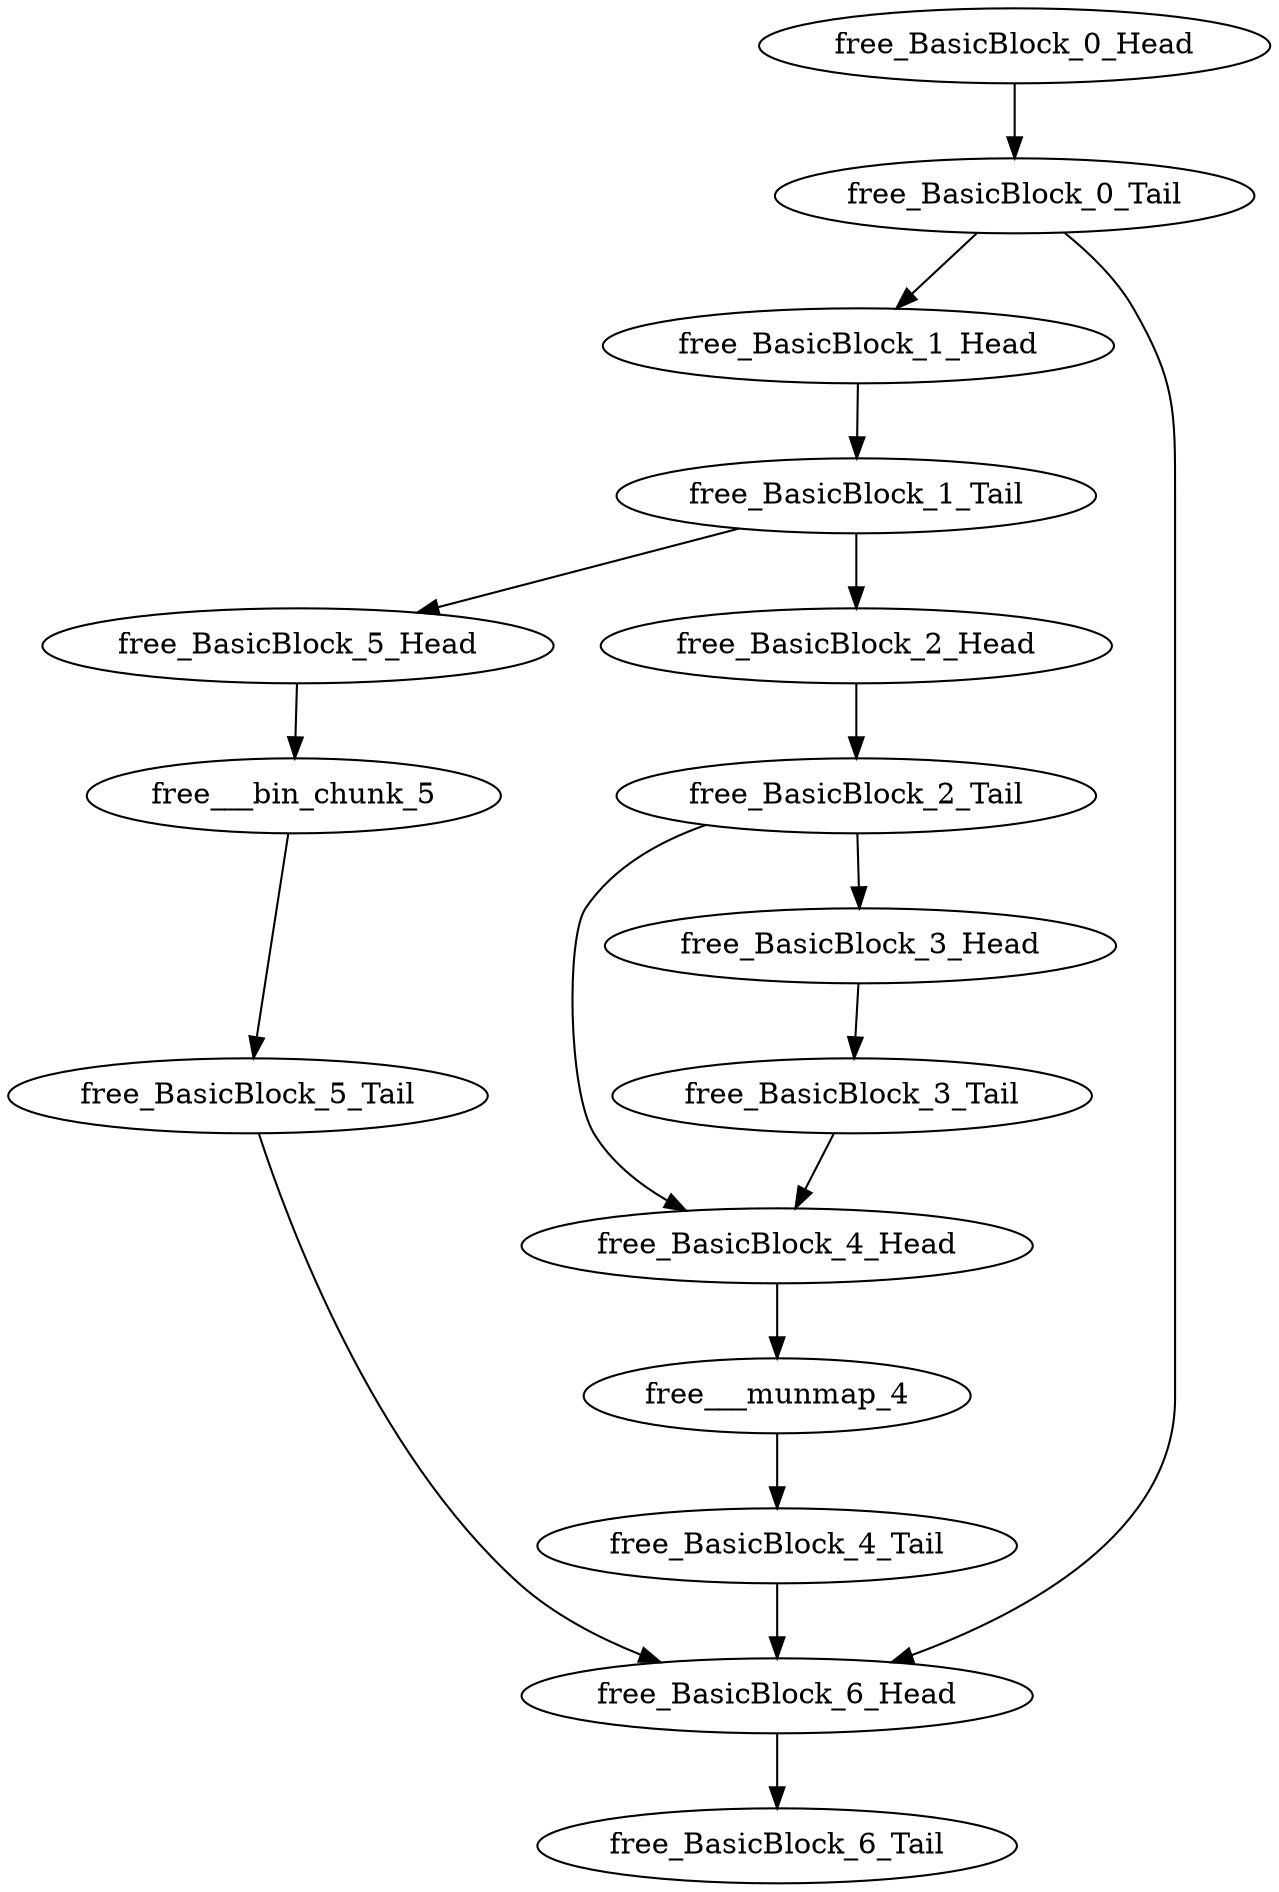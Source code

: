 digraph G {
    "free_BasicBlock_5_Head" -> "free___bin_chunk_5"
    "free_BasicBlock_0_Tail" -> "free_BasicBlock_1_Head"
    "free_BasicBlock_0_Tail" -> "free_BasicBlock_6_Head"
    "free_BasicBlock_1_Head" -> "free_BasicBlock_1_Tail"
    "free_BasicBlock_5_Tail" -> "free_BasicBlock_6_Head"
    "free_BasicBlock_4_Tail" -> "free_BasicBlock_6_Head"
    "free_BasicBlock_3_Tail" -> "free_BasicBlock_4_Head"
    "free_BasicBlock_4_Head" -> "free___munmap_4"
    "free_BasicBlock_0_Head" -> "free_BasicBlock_0_Tail"
    "free___munmap_4" -> "free_BasicBlock_4_Tail"
    "free_BasicBlock_3_Head" -> "free_BasicBlock_3_Tail"
    "free___bin_chunk_5" -> "free_BasicBlock_5_Tail"
    "free_BasicBlock_1_Tail" -> "free_BasicBlock_5_Head"
    "free_BasicBlock_1_Tail" -> "free_BasicBlock_2_Head"
    "free_BasicBlock_6_Head" -> "free_BasicBlock_6_Tail"
    "free_BasicBlock_2_Tail" -> "free_BasicBlock_4_Head"
    "free_BasicBlock_2_Tail" -> "free_BasicBlock_3_Head"
    "free_BasicBlock_2_Head" -> "free_BasicBlock_2_Tail"
}
